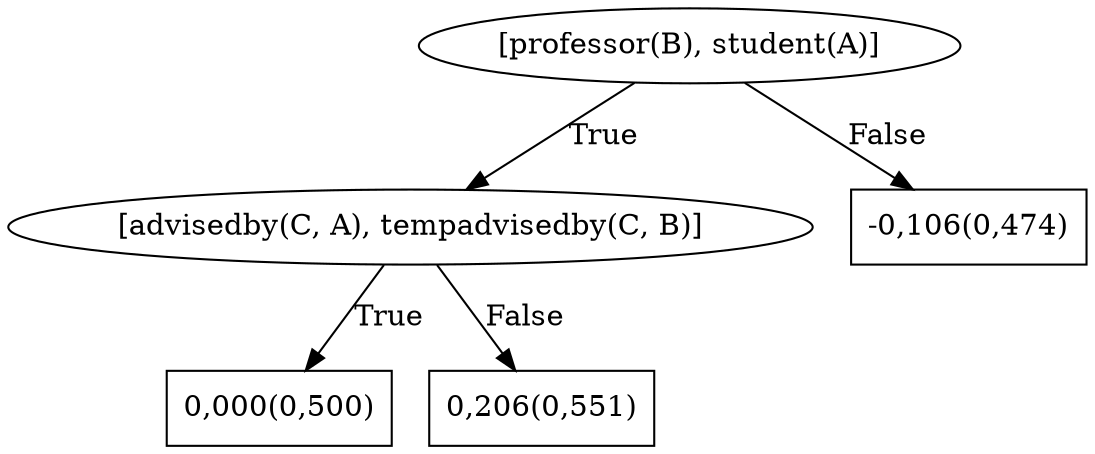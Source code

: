 digraph G{ 
1[label = "[professor(B), student(A)]"];
1 -> 2[label="True"];
1 -> 3[label="False"];
2[label = "[advisedby(C, A), tempadvisedby(C, B)]"];
2 -> 4[label="True"];
2 -> 5[label="False"];
4[shape = box,label = "0,000(0,500)"];
5[shape = box,label = "0,206(0,551)"];
3[shape = box,label = "-0,106(0,474)"];
}
